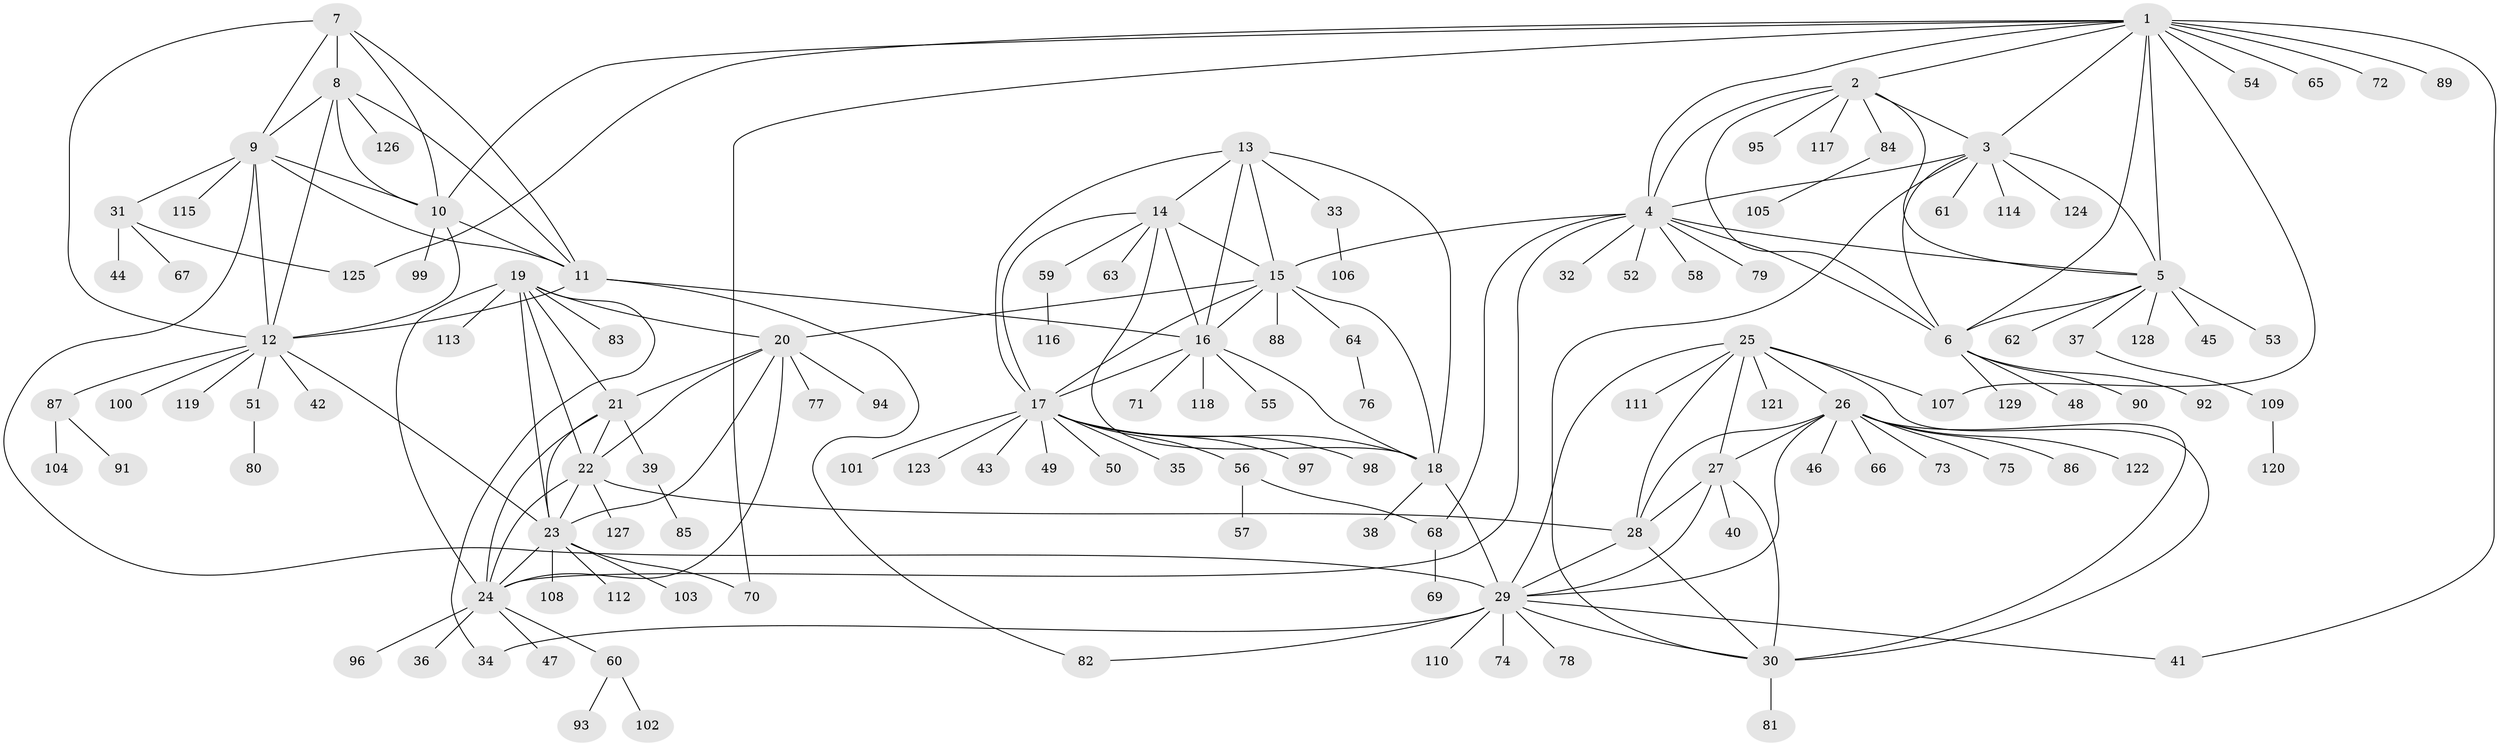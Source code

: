 // coarse degree distribution, {2: 0.03125, 4: 0.03125, 8: 0.015625, 5: 0.015625, 7: 0.015625, 1: 0.796875, 9: 0.015625, 10: 0.03125, 12: 0.015625, 11: 0.015625, 13: 0.015625}
// Generated by graph-tools (version 1.1) at 2025/58/03/04/25 21:58:41]
// undirected, 129 vertices, 191 edges
graph export_dot {
graph [start="1"]
  node [color=gray90,style=filled];
  1;
  2;
  3;
  4;
  5;
  6;
  7;
  8;
  9;
  10;
  11;
  12;
  13;
  14;
  15;
  16;
  17;
  18;
  19;
  20;
  21;
  22;
  23;
  24;
  25;
  26;
  27;
  28;
  29;
  30;
  31;
  32;
  33;
  34;
  35;
  36;
  37;
  38;
  39;
  40;
  41;
  42;
  43;
  44;
  45;
  46;
  47;
  48;
  49;
  50;
  51;
  52;
  53;
  54;
  55;
  56;
  57;
  58;
  59;
  60;
  61;
  62;
  63;
  64;
  65;
  66;
  67;
  68;
  69;
  70;
  71;
  72;
  73;
  74;
  75;
  76;
  77;
  78;
  79;
  80;
  81;
  82;
  83;
  84;
  85;
  86;
  87;
  88;
  89;
  90;
  91;
  92;
  93;
  94;
  95;
  96;
  97;
  98;
  99;
  100;
  101;
  102;
  103;
  104;
  105;
  106;
  107;
  108;
  109;
  110;
  111;
  112;
  113;
  114;
  115;
  116;
  117;
  118;
  119;
  120;
  121;
  122;
  123;
  124;
  125;
  126;
  127;
  128;
  129;
  1 -- 2;
  1 -- 3;
  1 -- 4;
  1 -- 5;
  1 -- 6;
  1 -- 10;
  1 -- 41;
  1 -- 54;
  1 -- 65;
  1 -- 70;
  1 -- 72;
  1 -- 89;
  1 -- 107;
  1 -- 125;
  2 -- 3;
  2 -- 4;
  2 -- 5;
  2 -- 6;
  2 -- 84;
  2 -- 95;
  2 -- 117;
  3 -- 4;
  3 -- 5;
  3 -- 6;
  3 -- 30;
  3 -- 61;
  3 -- 114;
  3 -- 124;
  4 -- 5;
  4 -- 6;
  4 -- 15;
  4 -- 24;
  4 -- 32;
  4 -- 52;
  4 -- 58;
  4 -- 68;
  4 -- 79;
  5 -- 6;
  5 -- 37;
  5 -- 45;
  5 -- 53;
  5 -- 62;
  5 -- 128;
  6 -- 48;
  6 -- 90;
  6 -- 92;
  6 -- 129;
  7 -- 8;
  7 -- 9;
  7 -- 10;
  7 -- 11;
  7 -- 12;
  8 -- 9;
  8 -- 10;
  8 -- 11;
  8 -- 12;
  8 -- 126;
  9 -- 10;
  9 -- 11;
  9 -- 12;
  9 -- 29;
  9 -- 31;
  9 -- 115;
  10 -- 11;
  10 -- 12;
  10 -- 99;
  11 -- 12;
  11 -- 16;
  11 -- 82;
  12 -- 23;
  12 -- 42;
  12 -- 51;
  12 -- 87;
  12 -- 100;
  12 -- 119;
  13 -- 14;
  13 -- 15;
  13 -- 16;
  13 -- 17;
  13 -- 18;
  13 -- 33;
  14 -- 15;
  14 -- 16;
  14 -- 17;
  14 -- 18;
  14 -- 59;
  14 -- 63;
  15 -- 16;
  15 -- 17;
  15 -- 18;
  15 -- 20;
  15 -- 64;
  15 -- 88;
  16 -- 17;
  16 -- 18;
  16 -- 55;
  16 -- 71;
  16 -- 118;
  17 -- 18;
  17 -- 35;
  17 -- 43;
  17 -- 49;
  17 -- 50;
  17 -- 56;
  17 -- 97;
  17 -- 98;
  17 -- 101;
  17 -- 123;
  18 -- 29;
  18 -- 38;
  19 -- 20;
  19 -- 21;
  19 -- 22;
  19 -- 23;
  19 -- 24;
  19 -- 34;
  19 -- 83;
  19 -- 113;
  20 -- 21;
  20 -- 22;
  20 -- 23;
  20 -- 24;
  20 -- 77;
  20 -- 94;
  21 -- 22;
  21 -- 23;
  21 -- 24;
  21 -- 39;
  22 -- 23;
  22 -- 24;
  22 -- 28;
  22 -- 127;
  23 -- 24;
  23 -- 70;
  23 -- 103;
  23 -- 108;
  23 -- 112;
  24 -- 36;
  24 -- 47;
  24 -- 60;
  24 -- 96;
  25 -- 26;
  25 -- 27;
  25 -- 28;
  25 -- 29;
  25 -- 30;
  25 -- 107;
  25 -- 111;
  25 -- 121;
  26 -- 27;
  26 -- 28;
  26 -- 29;
  26 -- 30;
  26 -- 46;
  26 -- 66;
  26 -- 73;
  26 -- 75;
  26 -- 86;
  26 -- 122;
  27 -- 28;
  27 -- 29;
  27 -- 30;
  27 -- 40;
  28 -- 29;
  28 -- 30;
  29 -- 30;
  29 -- 34;
  29 -- 41;
  29 -- 74;
  29 -- 78;
  29 -- 82;
  29 -- 110;
  30 -- 81;
  31 -- 44;
  31 -- 67;
  31 -- 125;
  33 -- 106;
  37 -- 109;
  39 -- 85;
  51 -- 80;
  56 -- 57;
  56 -- 68;
  59 -- 116;
  60 -- 93;
  60 -- 102;
  64 -- 76;
  68 -- 69;
  84 -- 105;
  87 -- 91;
  87 -- 104;
  109 -- 120;
}

